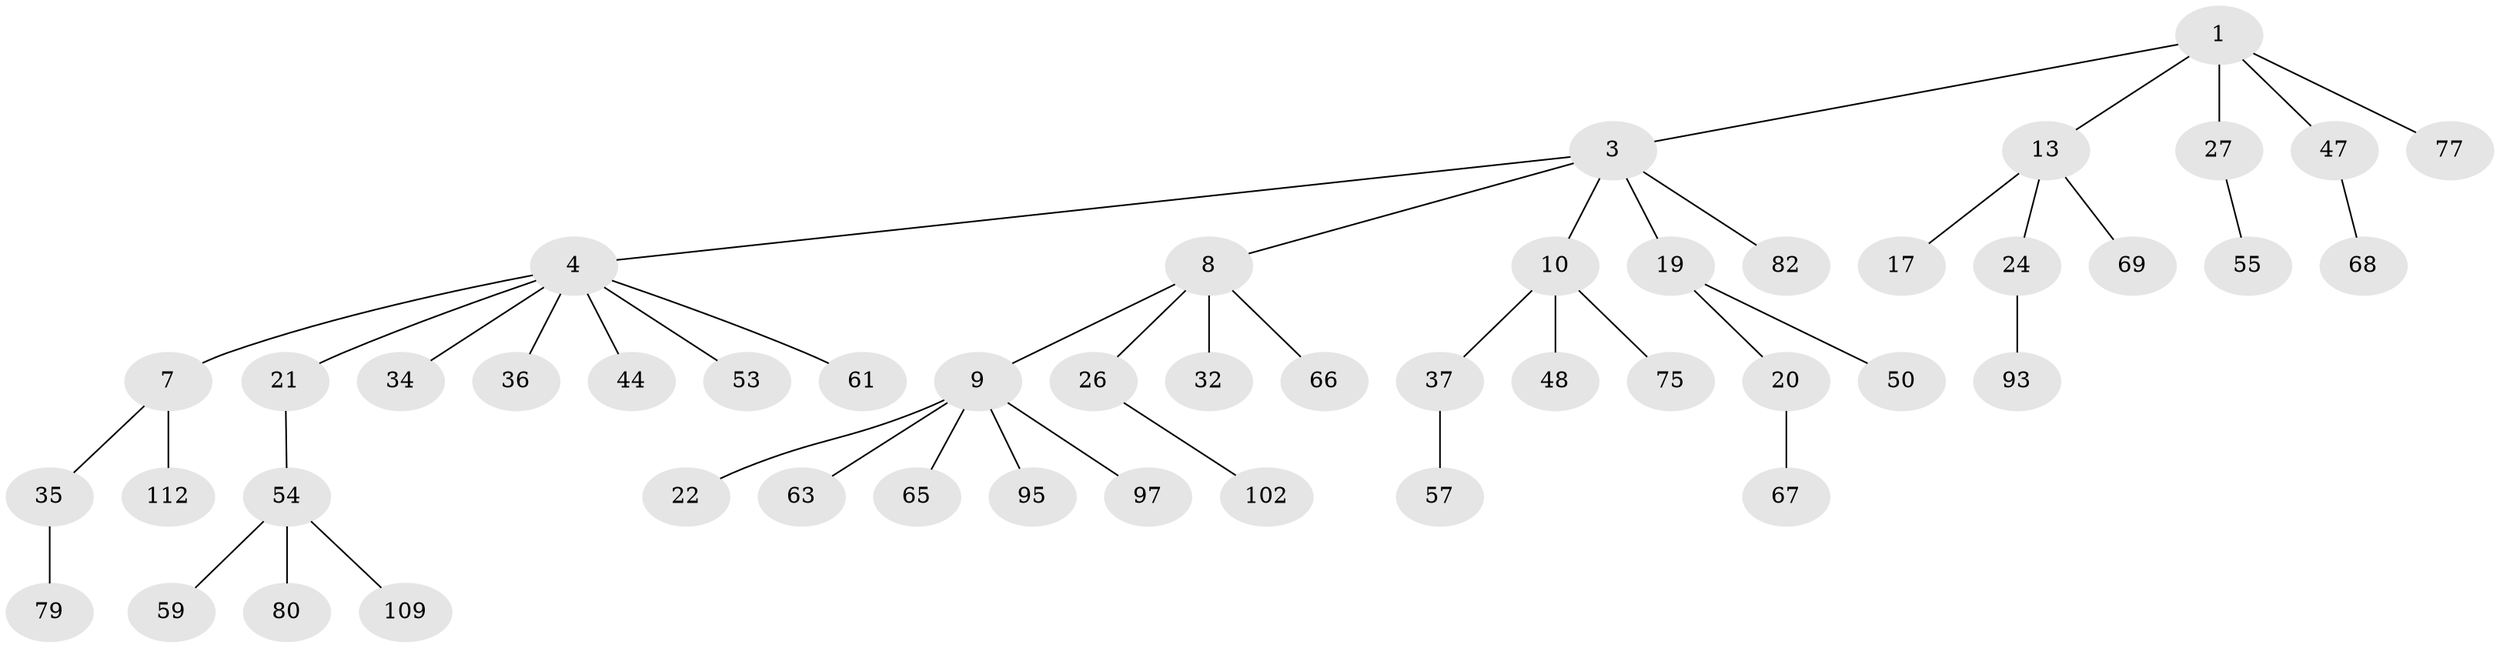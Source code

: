 // original degree distribution, {4: 0.10833333333333334, 3: 0.1, 5: 0.016666666666666666, 8: 0.008333333333333333, 2: 0.19166666666666668, 7: 0.016666666666666666, 6: 0.008333333333333333, 1: 0.55}
// Generated by graph-tools (version 1.1) at 2025/19/03/04/25 18:19:08]
// undirected, 48 vertices, 47 edges
graph export_dot {
graph [start="1"]
  node [color=gray90,style=filled];
  1 [super="+2"];
  3 [super="+6+94"];
  4 [super="+5+40+91+71+11"];
  7 [super="+49+12"];
  8 [super="+18+14"];
  9 [super="+15+52+72"];
  10 [super="+25"];
  13;
  17 [super="+38+104"];
  19 [super="+51+120"];
  20;
  21 [super="+85+41+76+107+29"];
  22;
  24;
  26;
  27 [super="+58"];
  32 [super="+111"];
  34;
  35 [super="+117+87"];
  36;
  37 [super="+56"];
  44;
  47 [super="+81+84"];
  48 [super="+106+70+74"];
  50;
  53;
  54;
  55;
  57 [super="+60"];
  59;
  61 [super="+103"];
  63;
  65;
  66 [super="+118+113"];
  67;
  68;
  69;
  75;
  77;
  79;
  80 [super="+83"];
  82;
  93;
  95 [super="+116"];
  97;
  102;
  109;
  112;
  1 -- 3;
  1 -- 13;
  1 -- 47;
  1 -- 27;
  1 -- 77;
  3 -- 4;
  3 -- 10;
  3 -- 8;
  3 -- 19;
  3 -- 82;
  4 -- 7;
  4 -- 53;
  4 -- 34;
  4 -- 21;
  4 -- 36;
  4 -- 44;
  4 -- 61;
  7 -- 35;
  7 -- 112;
  8 -- 9;
  8 -- 32;
  8 -- 66;
  8 -- 26;
  9 -- 65;
  9 -- 22;
  9 -- 63;
  9 -- 95;
  9 -- 97;
  10 -- 48;
  10 -- 75;
  10 -- 37;
  13 -- 17;
  13 -- 24;
  13 -- 69;
  19 -- 20;
  19 -- 50;
  20 -- 67;
  21 -- 54;
  24 -- 93;
  26 -- 102;
  27 -- 55;
  35 -- 79;
  37 -- 57;
  47 -- 68;
  54 -- 59;
  54 -- 80;
  54 -- 109;
}

